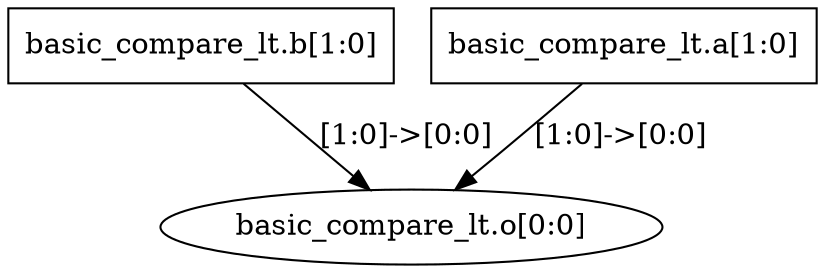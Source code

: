 digraph G {
	"basic_compare_lt.b" -> "basic_compare_lt.o"[label="[1:0]->[0:0]"];
	"basic_compare_lt.a" -> "basic_compare_lt.o"[label="[1:0]->[0:0]"];
	"basic_compare_lt.a" [shape=rectangle, label="basic_compare_lt.a[1:0]"];
	"basic_compare_lt.b" [shape=rectangle, label="basic_compare_lt.b[1:0]"];
	"basic_compare_lt.o" [shape=ellipse, label="basic_compare_lt.o[0:0]"];
}
